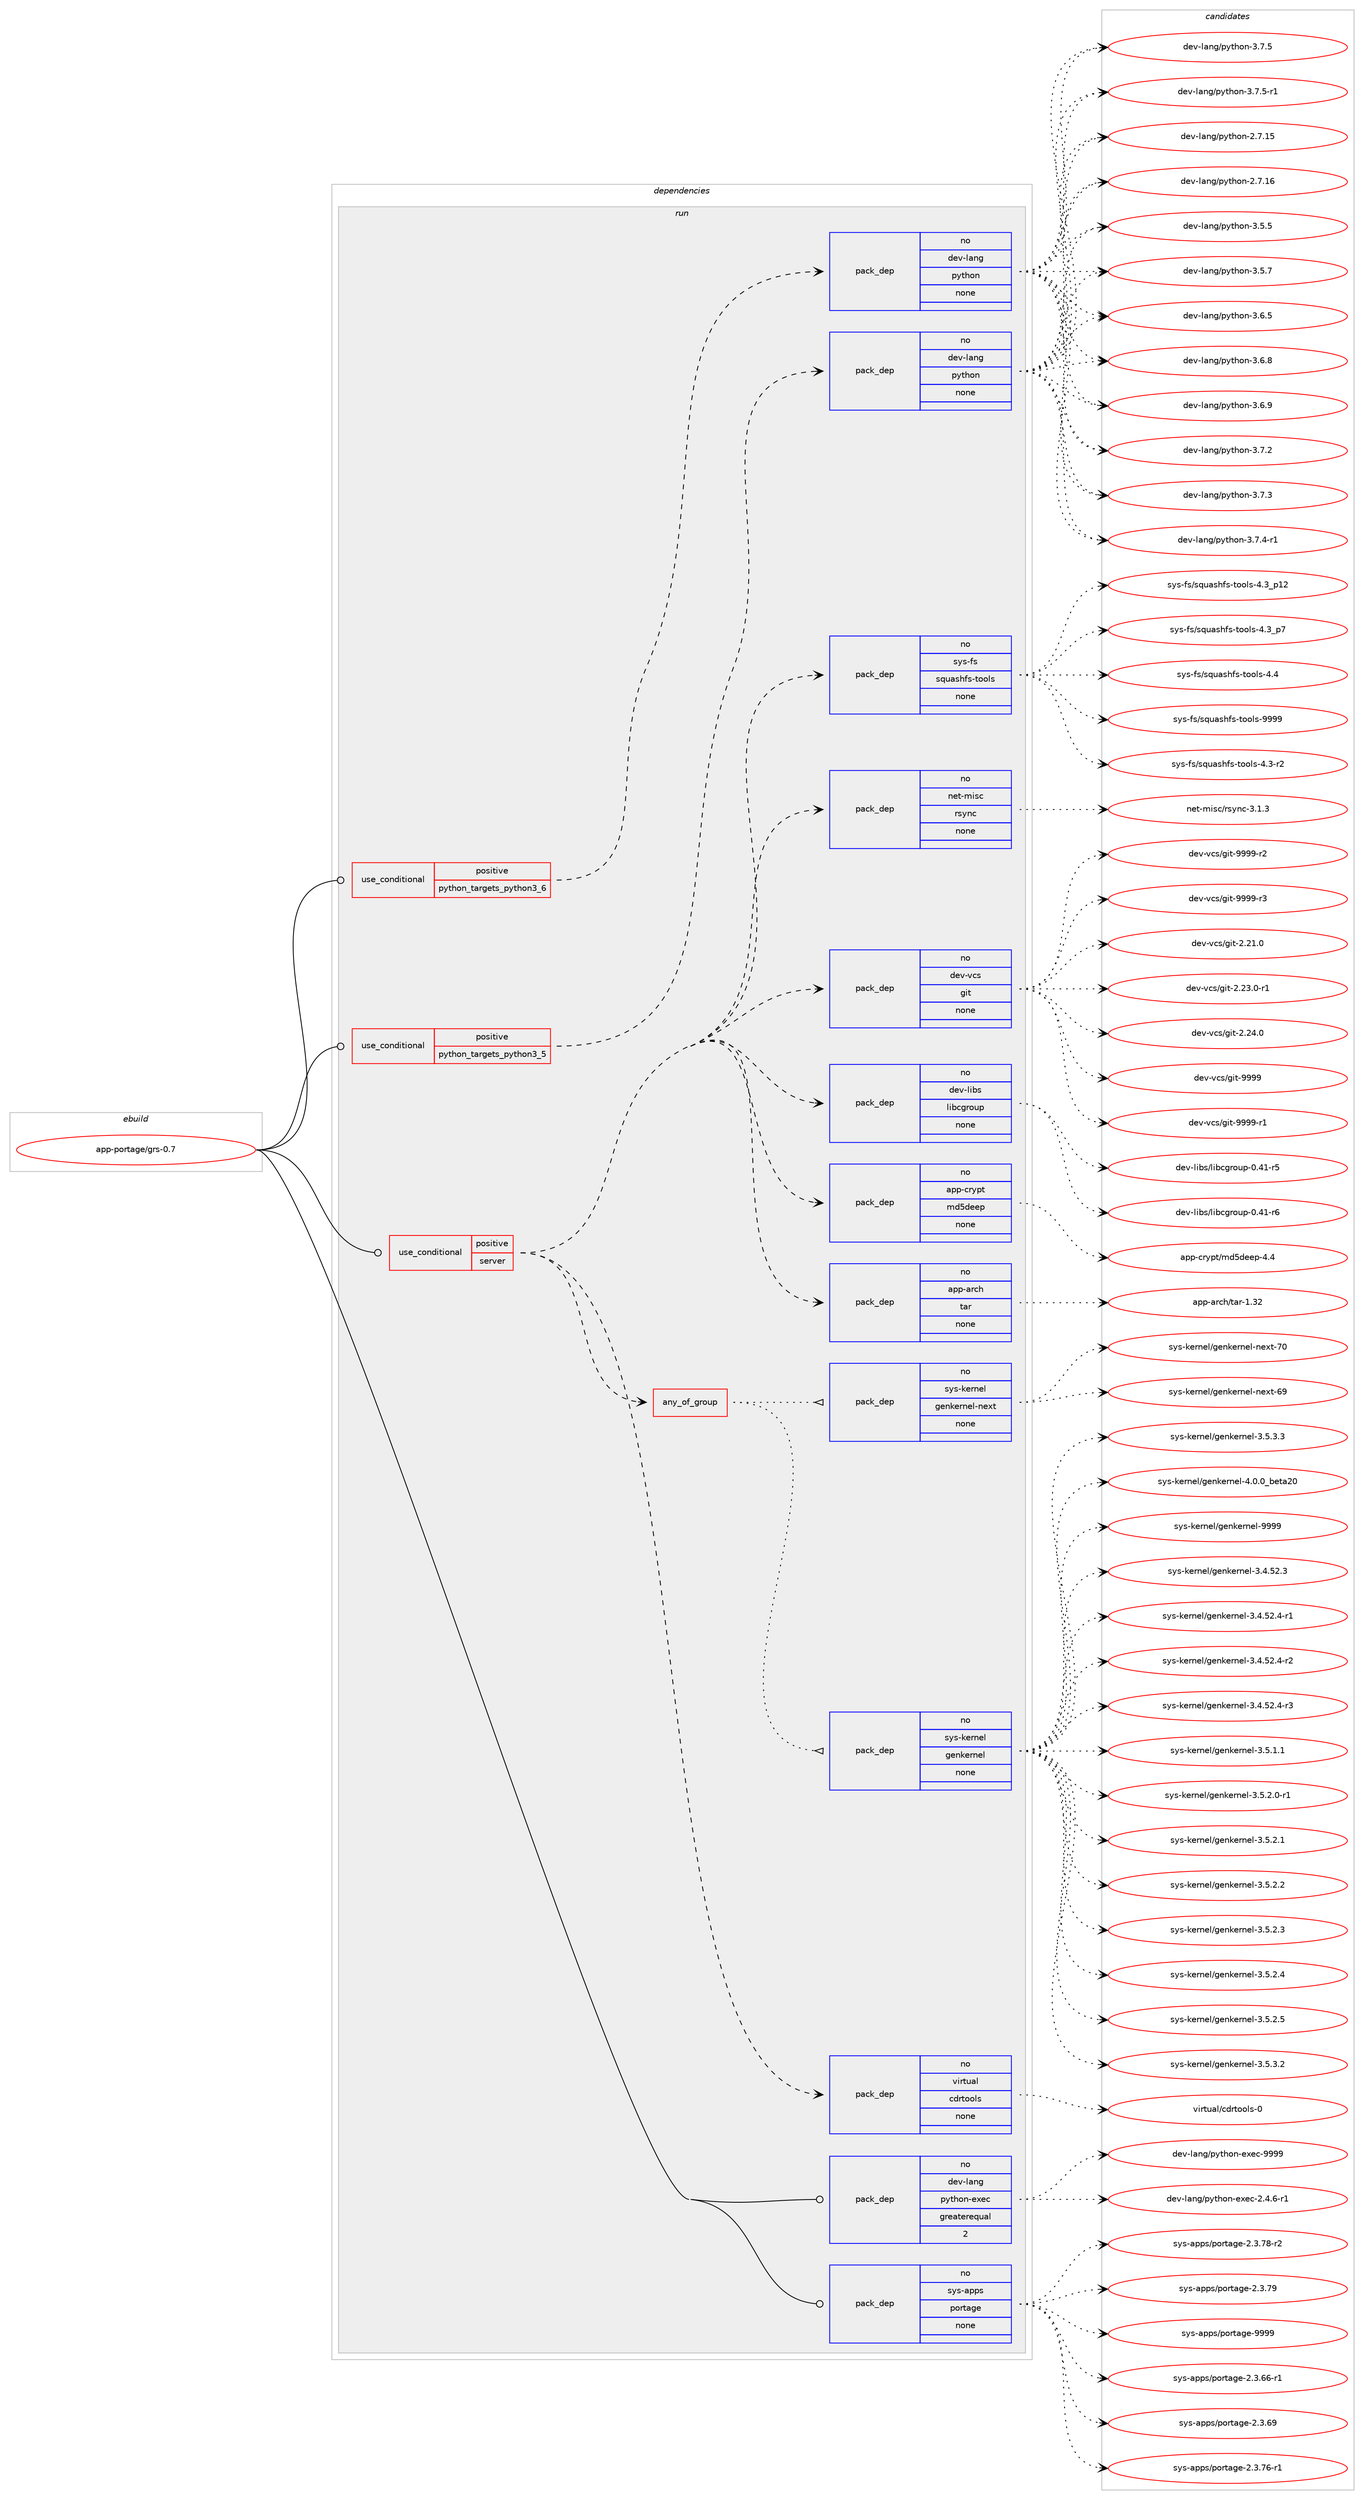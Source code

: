 digraph prolog {

# *************
# Graph options
# *************

newrank=true;
concentrate=true;
compound=true;
graph [rankdir=LR,fontname=Helvetica,fontsize=10,ranksep=1.5];#, ranksep=2.5, nodesep=0.2];
edge  [arrowhead=vee];
node  [fontname=Helvetica,fontsize=10];

# **********
# The ebuild
# **********

subgraph cluster_leftcol {
color=gray;
rank=same;
label=<<i>ebuild</i>>;
id [label="app-portage/grs-0.7", color=red, width=4, href="../app-portage/grs-0.7.svg"];
}

# ****************
# The dependencies
# ****************

subgraph cluster_midcol {
color=gray;
label=<<i>dependencies</i>>;
subgraph cluster_compile {
fillcolor="#eeeeee";
style=filled;
label=<<i>compile</i>>;
}
subgraph cluster_compileandrun {
fillcolor="#eeeeee";
style=filled;
label=<<i>compile and run</i>>;
}
subgraph cluster_run {
fillcolor="#eeeeee";
style=filled;
label=<<i>run</i>>;
subgraph cond120710 {
dependency505788 [label=<<TABLE BORDER="0" CELLBORDER="1" CELLSPACING="0" CELLPADDING="4"><TR><TD ROWSPAN="3" CELLPADDING="10">use_conditional</TD></TR><TR><TD>positive</TD></TR><TR><TD>python_targets_python3_5</TD></TR></TABLE>>, shape=none, color=red];
subgraph pack375944 {
dependency505789 [label=<<TABLE BORDER="0" CELLBORDER="1" CELLSPACING="0" CELLPADDING="4" WIDTH="220"><TR><TD ROWSPAN="6" CELLPADDING="30">pack_dep</TD></TR><TR><TD WIDTH="110">no</TD></TR><TR><TD>dev-lang</TD></TR><TR><TD>python</TD></TR><TR><TD>none</TD></TR><TR><TD></TD></TR></TABLE>>, shape=none, color=blue];
}
dependency505788:e -> dependency505789:w [weight=20,style="dashed",arrowhead="vee"];
}
id:e -> dependency505788:w [weight=20,style="solid",arrowhead="odot"];
subgraph cond120711 {
dependency505790 [label=<<TABLE BORDER="0" CELLBORDER="1" CELLSPACING="0" CELLPADDING="4"><TR><TD ROWSPAN="3" CELLPADDING="10">use_conditional</TD></TR><TR><TD>positive</TD></TR><TR><TD>python_targets_python3_6</TD></TR></TABLE>>, shape=none, color=red];
subgraph pack375945 {
dependency505791 [label=<<TABLE BORDER="0" CELLBORDER="1" CELLSPACING="0" CELLPADDING="4" WIDTH="220"><TR><TD ROWSPAN="6" CELLPADDING="30">pack_dep</TD></TR><TR><TD WIDTH="110">no</TD></TR><TR><TD>dev-lang</TD></TR><TR><TD>python</TD></TR><TR><TD>none</TD></TR><TR><TD></TD></TR></TABLE>>, shape=none, color=blue];
}
dependency505790:e -> dependency505791:w [weight=20,style="dashed",arrowhead="vee"];
}
id:e -> dependency505790:w [weight=20,style="solid",arrowhead="odot"];
subgraph cond120712 {
dependency505792 [label=<<TABLE BORDER="0" CELLBORDER="1" CELLSPACING="0" CELLPADDING="4"><TR><TD ROWSPAN="3" CELLPADDING="10">use_conditional</TD></TR><TR><TD>positive</TD></TR><TR><TD>server</TD></TR></TABLE>>, shape=none, color=red];
subgraph pack375946 {
dependency505793 [label=<<TABLE BORDER="0" CELLBORDER="1" CELLSPACING="0" CELLPADDING="4" WIDTH="220"><TR><TD ROWSPAN="6" CELLPADDING="30">pack_dep</TD></TR><TR><TD WIDTH="110">no</TD></TR><TR><TD>app-arch</TD></TR><TR><TD>tar</TD></TR><TR><TD>none</TD></TR><TR><TD></TD></TR></TABLE>>, shape=none, color=blue];
}
dependency505792:e -> dependency505793:w [weight=20,style="dashed",arrowhead="vee"];
subgraph pack375947 {
dependency505794 [label=<<TABLE BORDER="0" CELLBORDER="1" CELLSPACING="0" CELLPADDING="4" WIDTH="220"><TR><TD ROWSPAN="6" CELLPADDING="30">pack_dep</TD></TR><TR><TD WIDTH="110">no</TD></TR><TR><TD>app-crypt</TD></TR><TR><TD>md5deep</TD></TR><TR><TD>none</TD></TR><TR><TD></TD></TR></TABLE>>, shape=none, color=blue];
}
dependency505792:e -> dependency505794:w [weight=20,style="dashed",arrowhead="vee"];
subgraph pack375948 {
dependency505795 [label=<<TABLE BORDER="0" CELLBORDER="1" CELLSPACING="0" CELLPADDING="4" WIDTH="220"><TR><TD ROWSPAN="6" CELLPADDING="30">pack_dep</TD></TR><TR><TD WIDTH="110">no</TD></TR><TR><TD>dev-libs</TD></TR><TR><TD>libcgroup</TD></TR><TR><TD>none</TD></TR><TR><TD></TD></TR></TABLE>>, shape=none, color=blue];
}
dependency505792:e -> dependency505795:w [weight=20,style="dashed",arrowhead="vee"];
subgraph pack375949 {
dependency505796 [label=<<TABLE BORDER="0" CELLBORDER="1" CELLSPACING="0" CELLPADDING="4" WIDTH="220"><TR><TD ROWSPAN="6" CELLPADDING="30">pack_dep</TD></TR><TR><TD WIDTH="110">no</TD></TR><TR><TD>dev-vcs</TD></TR><TR><TD>git</TD></TR><TR><TD>none</TD></TR><TR><TD></TD></TR></TABLE>>, shape=none, color=blue];
}
dependency505792:e -> dependency505796:w [weight=20,style="dashed",arrowhead="vee"];
subgraph pack375950 {
dependency505797 [label=<<TABLE BORDER="0" CELLBORDER="1" CELLSPACING="0" CELLPADDING="4" WIDTH="220"><TR><TD ROWSPAN="6" CELLPADDING="30">pack_dep</TD></TR><TR><TD WIDTH="110">no</TD></TR><TR><TD>net-misc</TD></TR><TR><TD>rsync</TD></TR><TR><TD>none</TD></TR><TR><TD></TD></TR></TABLE>>, shape=none, color=blue];
}
dependency505792:e -> dependency505797:w [weight=20,style="dashed",arrowhead="vee"];
subgraph pack375951 {
dependency505798 [label=<<TABLE BORDER="0" CELLBORDER="1" CELLSPACING="0" CELLPADDING="4" WIDTH="220"><TR><TD ROWSPAN="6" CELLPADDING="30">pack_dep</TD></TR><TR><TD WIDTH="110">no</TD></TR><TR><TD>sys-fs</TD></TR><TR><TD>squashfs-tools</TD></TR><TR><TD>none</TD></TR><TR><TD></TD></TR></TABLE>>, shape=none, color=blue];
}
dependency505792:e -> dependency505798:w [weight=20,style="dashed",arrowhead="vee"];
subgraph pack375952 {
dependency505799 [label=<<TABLE BORDER="0" CELLBORDER="1" CELLSPACING="0" CELLPADDING="4" WIDTH="220"><TR><TD ROWSPAN="6" CELLPADDING="30">pack_dep</TD></TR><TR><TD WIDTH="110">no</TD></TR><TR><TD>virtual</TD></TR><TR><TD>cdrtools</TD></TR><TR><TD>none</TD></TR><TR><TD></TD></TR></TABLE>>, shape=none, color=blue];
}
dependency505792:e -> dependency505799:w [weight=20,style="dashed",arrowhead="vee"];
subgraph any8818 {
dependency505800 [label=<<TABLE BORDER="0" CELLBORDER="1" CELLSPACING="0" CELLPADDING="4"><TR><TD CELLPADDING="10">any_of_group</TD></TR></TABLE>>, shape=none, color=red];subgraph pack375953 {
dependency505801 [label=<<TABLE BORDER="0" CELLBORDER="1" CELLSPACING="0" CELLPADDING="4" WIDTH="220"><TR><TD ROWSPAN="6" CELLPADDING="30">pack_dep</TD></TR><TR><TD WIDTH="110">no</TD></TR><TR><TD>sys-kernel</TD></TR><TR><TD>genkernel</TD></TR><TR><TD>none</TD></TR><TR><TD></TD></TR></TABLE>>, shape=none, color=blue];
}
dependency505800:e -> dependency505801:w [weight=20,style="dotted",arrowhead="oinv"];
subgraph pack375954 {
dependency505802 [label=<<TABLE BORDER="0" CELLBORDER="1" CELLSPACING="0" CELLPADDING="4" WIDTH="220"><TR><TD ROWSPAN="6" CELLPADDING="30">pack_dep</TD></TR><TR><TD WIDTH="110">no</TD></TR><TR><TD>sys-kernel</TD></TR><TR><TD>genkernel-next</TD></TR><TR><TD>none</TD></TR><TR><TD></TD></TR></TABLE>>, shape=none, color=blue];
}
dependency505800:e -> dependency505802:w [weight=20,style="dotted",arrowhead="oinv"];
}
dependency505792:e -> dependency505800:w [weight=20,style="dashed",arrowhead="vee"];
}
id:e -> dependency505792:w [weight=20,style="solid",arrowhead="odot"];
subgraph pack375955 {
dependency505803 [label=<<TABLE BORDER="0" CELLBORDER="1" CELLSPACING="0" CELLPADDING="4" WIDTH="220"><TR><TD ROWSPAN="6" CELLPADDING="30">pack_dep</TD></TR><TR><TD WIDTH="110">no</TD></TR><TR><TD>dev-lang</TD></TR><TR><TD>python-exec</TD></TR><TR><TD>greaterequal</TD></TR><TR><TD>2</TD></TR></TABLE>>, shape=none, color=blue];
}
id:e -> dependency505803:w [weight=20,style="solid",arrowhead="odot"];
subgraph pack375956 {
dependency505804 [label=<<TABLE BORDER="0" CELLBORDER="1" CELLSPACING="0" CELLPADDING="4" WIDTH="220"><TR><TD ROWSPAN="6" CELLPADDING="30">pack_dep</TD></TR><TR><TD WIDTH="110">no</TD></TR><TR><TD>sys-apps</TD></TR><TR><TD>portage</TD></TR><TR><TD>none</TD></TR><TR><TD></TD></TR></TABLE>>, shape=none, color=blue];
}
id:e -> dependency505804:w [weight=20,style="solid",arrowhead="odot"];
}
}

# **************
# The candidates
# **************

subgraph cluster_choices {
rank=same;
color=gray;
label=<<i>candidates</i>>;

subgraph choice375944 {
color=black;
nodesep=1;
choice10010111845108971101034711212111610411111045504655464953 [label="dev-lang/python-2.7.15", color=red, width=4,href="../dev-lang/python-2.7.15.svg"];
choice10010111845108971101034711212111610411111045504655464954 [label="dev-lang/python-2.7.16", color=red, width=4,href="../dev-lang/python-2.7.16.svg"];
choice100101118451089711010347112121116104111110455146534653 [label="dev-lang/python-3.5.5", color=red, width=4,href="../dev-lang/python-3.5.5.svg"];
choice100101118451089711010347112121116104111110455146534655 [label="dev-lang/python-3.5.7", color=red, width=4,href="../dev-lang/python-3.5.7.svg"];
choice100101118451089711010347112121116104111110455146544653 [label="dev-lang/python-3.6.5", color=red, width=4,href="../dev-lang/python-3.6.5.svg"];
choice100101118451089711010347112121116104111110455146544656 [label="dev-lang/python-3.6.8", color=red, width=4,href="../dev-lang/python-3.6.8.svg"];
choice100101118451089711010347112121116104111110455146544657 [label="dev-lang/python-3.6.9", color=red, width=4,href="../dev-lang/python-3.6.9.svg"];
choice100101118451089711010347112121116104111110455146554650 [label="dev-lang/python-3.7.2", color=red, width=4,href="../dev-lang/python-3.7.2.svg"];
choice100101118451089711010347112121116104111110455146554651 [label="dev-lang/python-3.7.3", color=red, width=4,href="../dev-lang/python-3.7.3.svg"];
choice1001011184510897110103471121211161041111104551465546524511449 [label="dev-lang/python-3.7.4-r1", color=red, width=4,href="../dev-lang/python-3.7.4-r1.svg"];
choice100101118451089711010347112121116104111110455146554653 [label="dev-lang/python-3.7.5", color=red, width=4,href="../dev-lang/python-3.7.5.svg"];
choice1001011184510897110103471121211161041111104551465546534511449 [label="dev-lang/python-3.7.5-r1", color=red, width=4,href="../dev-lang/python-3.7.5-r1.svg"];
dependency505789:e -> choice10010111845108971101034711212111610411111045504655464953:w [style=dotted,weight="100"];
dependency505789:e -> choice10010111845108971101034711212111610411111045504655464954:w [style=dotted,weight="100"];
dependency505789:e -> choice100101118451089711010347112121116104111110455146534653:w [style=dotted,weight="100"];
dependency505789:e -> choice100101118451089711010347112121116104111110455146534655:w [style=dotted,weight="100"];
dependency505789:e -> choice100101118451089711010347112121116104111110455146544653:w [style=dotted,weight="100"];
dependency505789:e -> choice100101118451089711010347112121116104111110455146544656:w [style=dotted,weight="100"];
dependency505789:e -> choice100101118451089711010347112121116104111110455146544657:w [style=dotted,weight="100"];
dependency505789:e -> choice100101118451089711010347112121116104111110455146554650:w [style=dotted,weight="100"];
dependency505789:e -> choice100101118451089711010347112121116104111110455146554651:w [style=dotted,weight="100"];
dependency505789:e -> choice1001011184510897110103471121211161041111104551465546524511449:w [style=dotted,weight="100"];
dependency505789:e -> choice100101118451089711010347112121116104111110455146554653:w [style=dotted,weight="100"];
dependency505789:e -> choice1001011184510897110103471121211161041111104551465546534511449:w [style=dotted,weight="100"];
}
subgraph choice375945 {
color=black;
nodesep=1;
choice10010111845108971101034711212111610411111045504655464953 [label="dev-lang/python-2.7.15", color=red, width=4,href="../dev-lang/python-2.7.15.svg"];
choice10010111845108971101034711212111610411111045504655464954 [label="dev-lang/python-2.7.16", color=red, width=4,href="../dev-lang/python-2.7.16.svg"];
choice100101118451089711010347112121116104111110455146534653 [label="dev-lang/python-3.5.5", color=red, width=4,href="../dev-lang/python-3.5.5.svg"];
choice100101118451089711010347112121116104111110455146534655 [label="dev-lang/python-3.5.7", color=red, width=4,href="../dev-lang/python-3.5.7.svg"];
choice100101118451089711010347112121116104111110455146544653 [label="dev-lang/python-3.6.5", color=red, width=4,href="../dev-lang/python-3.6.5.svg"];
choice100101118451089711010347112121116104111110455146544656 [label="dev-lang/python-3.6.8", color=red, width=4,href="../dev-lang/python-3.6.8.svg"];
choice100101118451089711010347112121116104111110455146544657 [label="dev-lang/python-3.6.9", color=red, width=4,href="../dev-lang/python-3.6.9.svg"];
choice100101118451089711010347112121116104111110455146554650 [label="dev-lang/python-3.7.2", color=red, width=4,href="../dev-lang/python-3.7.2.svg"];
choice100101118451089711010347112121116104111110455146554651 [label="dev-lang/python-3.7.3", color=red, width=4,href="../dev-lang/python-3.7.3.svg"];
choice1001011184510897110103471121211161041111104551465546524511449 [label="dev-lang/python-3.7.4-r1", color=red, width=4,href="../dev-lang/python-3.7.4-r1.svg"];
choice100101118451089711010347112121116104111110455146554653 [label="dev-lang/python-3.7.5", color=red, width=4,href="../dev-lang/python-3.7.5.svg"];
choice1001011184510897110103471121211161041111104551465546534511449 [label="dev-lang/python-3.7.5-r1", color=red, width=4,href="../dev-lang/python-3.7.5-r1.svg"];
dependency505791:e -> choice10010111845108971101034711212111610411111045504655464953:w [style=dotted,weight="100"];
dependency505791:e -> choice10010111845108971101034711212111610411111045504655464954:w [style=dotted,weight="100"];
dependency505791:e -> choice100101118451089711010347112121116104111110455146534653:w [style=dotted,weight="100"];
dependency505791:e -> choice100101118451089711010347112121116104111110455146534655:w [style=dotted,weight="100"];
dependency505791:e -> choice100101118451089711010347112121116104111110455146544653:w [style=dotted,weight="100"];
dependency505791:e -> choice100101118451089711010347112121116104111110455146544656:w [style=dotted,weight="100"];
dependency505791:e -> choice100101118451089711010347112121116104111110455146544657:w [style=dotted,weight="100"];
dependency505791:e -> choice100101118451089711010347112121116104111110455146554650:w [style=dotted,weight="100"];
dependency505791:e -> choice100101118451089711010347112121116104111110455146554651:w [style=dotted,weight="100"];
dependency505791:e -> choice1001011184510897110103471121211161041111104551465546524511449:w [style=dotted,weight="100"];
dependency505791:e -> choice100101118451089711010347112121116104111110455146554653:w [style=dotted,weight="100"];
dependency505791:e -> choice1001011184510897110103471121211161041111104551465546534511449:w [style=dotted,weight="100"];
}
subgraph choice375946 {
color=black;
nodesep=1;
choice9711211245971149910447116971144549465150 [label="app-arch/tar-1.32", color=red, width=4,href="../app-arch/tar-1.32.svg"];
dependency505793:e -> choice9711211245971149910447116971144549465150:w [style=dotted,weight="100"];
}
subgraph choice375947 {
color=black;
nodesep=1;
choice971121124599114121112116471091005310010110111245524652 [label="app-crypt/md5deep-4.4", color=red, width=4,href="../app-crypt/md5deep-4.4.svg"];
dependency505794:e -> choice971121124599114121112116471091005310010110111245524652:w [style=dotted,weight="100"];
}
subgraph choice375948 {
color=black;
nodesep=1;
choice100101118451081059811547108105989910311411111711245484652494511453 [label="dev-libs/libcgroup-0.41-r5", color=red, width=4,href="../dev-libs/libcgroup-0.41-r5.svg"];
choice100101118451081059811547108105989910311411111711245484652494511454 [label="dev-libs/libcgroup-0.41-r6", color=red, width=4,href="../dev-libs/libcgroup-0.41-r6.svg"];
dependency505795:e -> choice100101118451081059811547108105989910311411111711245484652494511453:w [style=dotted,weight="100"];
dependency505795:e -> choice100101118451081059811547108105989910311411111711245484652494511454:w [style=dotted,weight="100"];
}
subgraph choice375949 {
color=black;
nodesep=1;
choice10010111845118991154710310511645504650494648 [label="dev-vcs/git-2.21.0", color=red, width=4,href="../dev-vcs/git-2.21.0.svg"];
choice100101118451189911547103105116455046505146484511449 [label="dev-vcs/git-2.23.0-r1", color=red, width=4,href="../dev-vcs/git-2.23.0-r1.svg"];
choice10010111845118991154710310511645504650524648 [label="dev-vcs/git-2.24.0", color=red, width=4,href="../dev-vcs/git-2.24.0.svg"];
choice1001011184511899115471031051164557575757 [label="dev-vcs/git-9999", color=red, width=4,href="../dev-vcs/git-9999.svg"];
choice10010111845118991154710310511645575757574511449 [label="dev-vcs/git-9999-r1", color=red, width=4,href="../dev-vcs/git-9999-r1.svg"];
choice10010111845118991154710310511645575757574511450 [label="dev-vcs/git-9999-r2", color=red, width=4,href="../dev-vcs/git-9999-r2.svg"];
choice10010111845118991154710310511645575757574511451 [label="dev-vcs/git-9999-r3", color=red, width=4,href="../dev-vcs/git-9999-r3.svg"];
dependency505796:e -> choice10010111845118991154710310511645504650494648:w [style=dotted,weight="100"];
dependency505796:e -> choice100101118451189911547103105116455046505146484511449:w [style=dotted,weight="100"];
dependency505796:e -> choice10010111845118991154710310511645504650524648:w [style=dotted,weight="100"];
dependency505796:e -> choice1001011184511899115471031051164557575757:w [style=dotted,weight="100"];
dependency505796:e -> choice10010111845118991154710310511645575757574511449:w [style=dotted,weight="100"];
dependency505796:e -> choice10010111845118991154710310511645575757574511450:w [style=dotted,weight="100"];
dependency505796:e -> choice10010111845118991154710310511645575757574511451:w [style=dotted,weight="100"];
}
subgraph choice375950 {
color=black;
nodesep=1;
choice11010111645109105115994711411512111099455146494651 [label="net-misc/rsync-3.1.3", color=red, width=4,href="../net-misc/rsync-3.1.3.svg"];
dependency505797:e -> choice11010111645109105115994711411512111099455146494651:w [style=dotted,weight="100"];
}
subgraph choice375951 {
color=black;
nodesep=1;
choice11512111545102115471151131179711510410211545116111111108115455246514511450 [label="sys-fs/squashfs-tools-4.3-r2", color=red, width=4,href="../sys-fs/squashfs-tools-4.3-r2.svg"];
choice1151211154510211547115113117971151041021154511611111110811545524651951124950 [label="sys-fs/squashfs-tools-4.3_p12", color=red, width=4,href="../sys-fs/squashfs-tools-4.3_p12.svg"];
choice11512111545102115471151131179711510410211545116111111108115455246519511255 [label="sys-fs/squashfs-tools-4.3_p7", color=red, width=4,href="../sys-fs/squashfs-tools-4.3_p7.svg"];
choice1151211154510211547115113117971151041021154511611111110811545524652 [label="sys-fs/squashfs-tools-4.4", color=red, width=4,href="../sys-fs/squashfs-tools-4.4.svg"];
choice115121115451021154711511311797115104102115451161111111081154557575757 [label="sys-fs/squashfs-tools-9999", color=red, width=4,href="../sys-fs/squashfs-tools-9999.svg"];
dependency505798:e -> choice11512111545102115471151131179711510410211545116111111108115455246514511450:w [style=dotted,weight="100"];
dependency505798:e -> choice1151211154510211547115113117971151041021154511611111110811545524651951124950:w [style=dotted,weight="100"];
dependency505798:e -> choice11512111545102115471151131179711510410211545116111111108115455246519511255:w [style=dotted,weight="100"];
dependency505798:e -> choice1151211154510211547115113117971151041021154511611111110811545524652:w [style=dotted,weight="100"];
dependency505798:e -> choice115121115451021154711511311797115104102115451161111111081154557575757:w [style=dotted,weight="100"];
}
subgraph choice375952 {
color=black;
nodesep=1;
choice1181051141161179710847991001141161111111081154548 [label="virtual/cdrtools-0", color=red, width=4,href="../virtual/cdrtools-0.svg"];
dependency505799:e -> choice1181051141161179710847991001141161111111081154548:w [style=dotted,weight="100"];
}
subgraph choice375953 {
color=black;
nodesep=1;
choice1151211154510710111411010110847103101110107101114110101108455146524653504651 [label="sys-kernel/genkernel-3.4.52.3", color=red, width=4,href="../sys-kernel/genkernel-3.4.52.3.svg"];
choice11512111545107101114110101108471031011101071011141101011084551465246535046524511449 [label="sys-kernel/genkernel-3.4.52.4-r1", color=red, width=4,href="../sys-kernel/genkernel-3.4.52.4-r1.svg"];
choice11512111545107101114110101108471031011101071011141101011084551465246535046524511450 [label="sys-kernel/genkernel-3.4.52.4-r2", color=red, width=4,href="../sys-kernel/genkernel-3.4.52.4-r2.svg"];
choice11512111545107101114110101108471031011101071011141101011084551465246535046524511451 [label="sys-kernel/genkernel-3.4.52.4-r3", color=red, width=4,href="../sys-kernel/genkernel-3.4.52.4-r3.svg"];
choice11512111545107101114110101108471031011101071011141101011084551465346494649 [label="sys-kernel/genkernel-3.5.1.1", color=red, width=4,href="../sys-kernel/genkernel-3.5.1.1.svg"];
choice115121115451071011141101011084710310111010710111411010110845514653465046484511449 [label="sys-kernel/genkernel-3.5.2.0-r1", color=red, width=4,href="../sys-kernel/genkernel-3.5.2.0-r1.svg"];
choice11512111545107101114110101108471031011101071011141101011084551465346504649 [label="sys-kernel/genkernel-3.5.2.1", color=red, width=4,href="../sys-kernel/genkernel-3.5.2.1.svg"];
choice11512111545107101114110101108471031011101071011141101011084551465346504650 [label="sys-kernel/genkernel-3.5.2.2", color=red, width=4,href="../sys-kernel/genkernel-3.5.2.2.svg"];
choice11512111545107101114110101108471031011101071011141101011084551465346504651 [label="sys-kernel/genkernel-3.5.2.3", color=red, width=4,href="../sys-kernel/genkernel-3.5.2.3.svg"];
choice11512111545107101114110101108471031011101071011141101011084551465346504652 [label="sys-kernel/genkernel-3.5.2.4", color=red, width=4,href="../sys-kernel/genkernel-3.5.2.4.svg"];
choice11512111545107101114110101108471031011101071011141101011084551465346504653 [label="sys-kernel/genkernel-3.5.2.5", color=red, width=4,href="../sys-kernel/genkernel-3.5.2.5.svg"];
choice11512111545107101114110101108471031011101071011141101011084551465346514650 [label="sys-kernel/genkernel-3.5.3.2", color=red, width=4,href="../sys-kernel/genkernel-3.5.3.2.svg"];
choice11512111545107101114110101108471031011101071011141101011084551465346514651 [label="sys-kernel/genkernel-3.5.3.3", color=red, width=4,href="../sys-kernel/genkernel-3.5.3.3.svg"];
choice11512111545107101114110101108471031011101071011141101011084552464846489598101116975048 [label="sys-kernel/genkernel-4.0.0_beta20", color=red, width=4,href="../sys-kernel/genkernel-4.0.0_beta20.svg"];
choice11512111545107101114110101108471031011101071011141101011084557575757 [label="sys-kernel/genkernel-9999", color=red, width=4,href="../sys-kernel/genkernel-9999.svg"];
dependency505801:e -> choice1151211154510710111411010110847103101110107101114110101108455146524653504651:w [style=dotted,weight="100"];
dependency505801:e -> choice11512111545107101114110101108471031011101071011141101011084551465246535046524511449:w [style=dotted,weight="100"];
dependency505801:e -> choice11512111545107101114110101108471031011101071011141101011084551465246535046524511450:w [style=dotted,weight="100"];
dependency505801:e -> choice11512111545107101114110101108471031011101071011141101011084551465246535046524511451:w [style=dotted,weight="100"];
dependency505801:e -> choice11512111545107101114110101108471031011101071011141101011084551465346494649:w [style=dotted,weight="100"];
dependency505801:e -> choice115121115451071011141101011084710310111010710111411010110845514653465046484511449:w [style=dotted,weight="100"];
dependency505801:e -> choice11512111545107101114110101108471031011101071011141101011084551465346504649:w [style=dotted,weight="100"];
dependency505801:e -> choice11512111545107101114110101108471031011101071011141101011084551465346504650:w [style=dotted,weight="100"];
dependency505801:e -> choice11512111545107101114110101108471031011101071011141101011084551465346504651:w [style=dotted,weight="100"];
dependency505801:e -> choice11512111545107101114110101108471031011101071011141101011084551465346504652:w [style=dotted,weight="100"];
dependency505801:e -> choice11512111545107101114110101108471031011101071011141101011084551465346504653:w [style=dotted,weight="100"];
dependency505801:e -> choice11512111545107101114110101108471031011101071011141101011084551465346514650:w [style=dotted,weight="100"];
dependency505801:e -> choice11512111545107101114110101108471031011101071011141101011084551465346514651:w [style=dotted,weight="100"];
dependency505801:e -> choice11512111545107101114110101108471031011101071011141101011084552464846489598101116975048:w [style=dotted,weight="100"];
dependency505801:e -> choice11512111545107101114110101108471031011101071011141101011084557575757:w [style=dotted,weight="100"];
}
subgraph choice375954 {
color=black;
nodesep=1;
choice115121115451071011141101011084710310111010710111411010110845110101120116455457 [label="sys-kernel/genkernel-next-69", color=red, width=4,href="../sys-kernel/genkernel-next-69.svg"];
choice115121115451071011141101011084710310111010710111411010110845110101120116455548 [label="sys-kernel/genkernel-next-70", color=red, width=4,href="../sys-kernel/genkernel-next-70.svg"];
dependency505802:e -> choice115121115451071011141101011084710310111010710111411010110845110101120116455457:w [style=dotted,weight="100"];
dependency505802:e -> choice115121115451071011141101011084710310111010710111411010110845110101120116455548:w [style=dotted,weight="100"];
}
subgraph choice375955 {
color=black;
nodesep=1;
choice10010111845108971101034711212111610411111045101120101994550465246544511449 [label="dev-lang/python-exec-2.4.6-r1", color=red, width=4,href="../dev-lang/python-exec-2.4.6-r1.svg"];
choice10010111845108971101034711212111610411111045101120101994557575757 [label="dev-lang/python-exec-9999", color=red, width=4,href="../dev-lang/python-exec-9999.svg"];
dependency505803:e -> choice10010111845108971101034711212111610411111045101120101994550465246544511449:w [style=dotted,weight="100"];
dependency505803:e -> choice10010111845108971101034711212111610411111045101120101994557575757:w [style=dotted,weight="100"];
}
subgraph choice375956 {
color=black;
nodesep=1;
choice11512111545971121121154711211111411697103101455046514654544511449 [label="sys-apps/portage-2.3.66-r1", color=red, width=4,href="../sys-apps/portage-2.3.66-r1.svg"];
choice1151211154597112112115471121111141169710310145504651465457 [label="sys-apps/portage-2.3.69", color=red, width=4,href="../sys-apps/portage-2.3.69.svg"];
choice11512111545971121121154711211111411697103101455046514655544511449 [label="sys-apps/portage-2.3.76-r1", color=red, width=4,href="../sys-apps/portage-2.3.76-r1.svg"];
choice11512111545971121121154711211111411697103101455046514655564511450 [label="sys-apps/portage-2.3.78-r2", color=red, width=4,href="../sys-apps/portage-2.3.78-r2.svg"];
choice1151211154597112112115471121111141169710310145504651465557 [label="sys-apps/portage-2.3.79", color=red, width=4,href="../sys-apps/portage-2.3.79.svg"];
choice115121115459711211211547112111114116971031014557575757 [label="sys-apps/portage-9999", color=red, width=4,href="../sys-apps/portage-9999.svg"];
dependency505804:e -> choice11512111545971121121154711211111411697103101455046514654544511449:w [style=dotted,weight="100"];
dependency505804:e -> choice1151211154597112112115471121111141169710310145504651465457:w [style=dotted,weight="100"];
dependency505804:e -> choice11512111545971121121154711211111411697103101455046514655544511449:w [style=dotted,weight="100"];
dependency505804:e -> choice11512111545971121121154711211111411697103101455046514655564511450:w [style=dotted,weight="100"];
dependency505804:e -> choice1151211154597112112115471121111141169710310145504651465557:w [style=dotted,weight="100"];
dependency505804:e -> choice115121115459711211211547112111114116971031014557575757:w [style=dotted,weight="100"];
}
}

}
